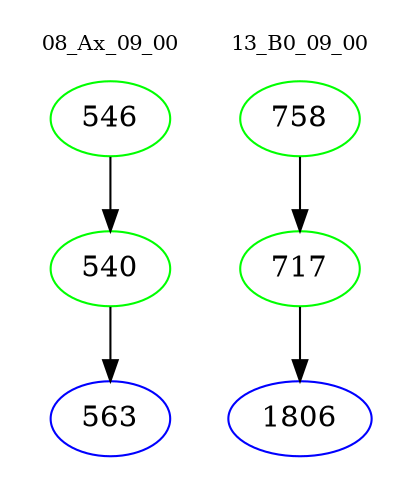 digraph{
subgraph cluster_0 {
color = white
label = "08_Ax_09_00";
fontsize=10;
T0_546 [label="546", color="green"]
T0_546 -> T0_540 [color="black"]
T0_540 [label="540", color="green"]
T0_540 -> T0_563 [color="black"]
T0_563 [label="563", color="blue"]
}
subgraph cluster_1 {
color = white
label = "13_B0_09_00";
fontsize=10;
T1_758 [label="758", color="green"]
T1_758 -> T1_717 [color="black"]
T1_717 [label="717", color="green"]
T1_717 -> T1_1806 [color="black"]
T1_1806 [label="1806", color="blue"]
}
}

